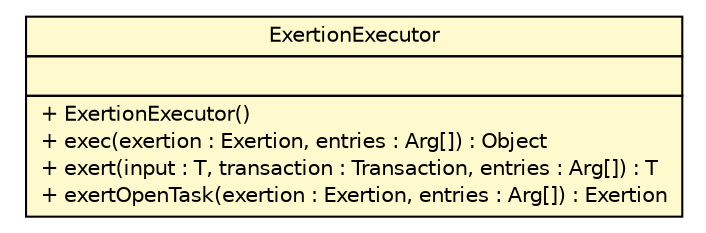 #!/usr/local/bin/dot
#
# Class diagram 
# Generated by UMLGraph version R5_6 (http://www.umlgraph.org/)
#

digraph G {
	edge [fontname="Helvetica",fontsize=10,labelfontname="Helvetica",labelfontsize=10];
	node [fontname="Helvetica",fontsize=10,shape=plaintext];
	nodesep=0.25;
	ranksep=0.5;
	// sorcer.service.ExertionExecutor
	c205017 [label=<<table title="sorcer.service.ExertionExecutor" border="0" cellborder="1" cellspacing="0" cellpadding="2" port="p" bgcolor="lemonChiffon" href="./ExertionExecutor.html">
		<tr><td><table border="0" cellspacing="0" cellpadding="1">
<tr><td align="center" balign="center"> ExertionExecutor </td></tr>
		</table></td></tr>
		<tr><td><table border="0" cellspacing="0" cellpadding="1">
<tr><td align="left" balign="left">  </td></tr>
		</table></td></tr>
		<tr><td><table border="0" cellspacing="0" cellpadding="1">
<tr><td align="left" balign="left"> + ExertionExecutor() </td></tr>
<tr><td align="left" balign="left"> + exec(exertion : Exertion, entries : Arg[]) : Object </td></tr>
<tr><td align="left" balign="left"> + exert(input : T, transaction : Transaction, entries : Arg[]) : T </td></tr>
<tr><td align="left" balign="left"> + exertOpenTask(exertion : Exertion, entries : Arg[]) : Exertion </td></tr>
		</table></td></tr>
		</table>>, URL="./ExertionExecutor.html", fontname="Helvetica", fontcolor="black", fontsize=10.0];
}

